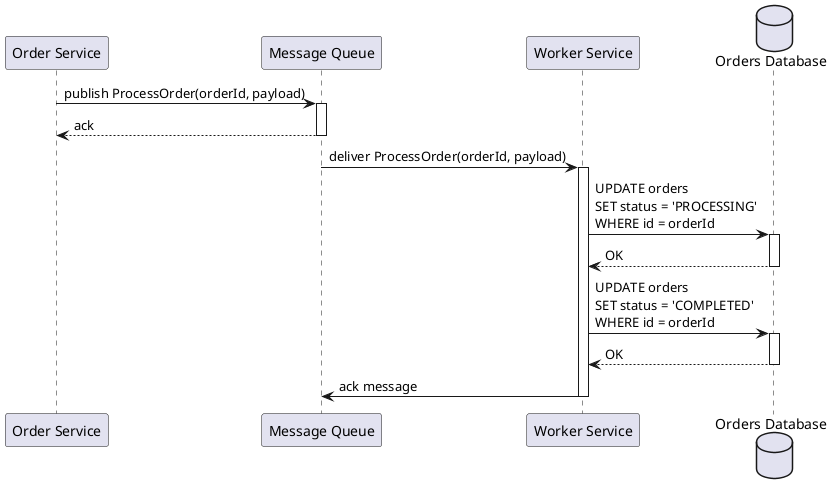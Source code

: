 @startuml
participant "Order Service" as OrderService
participant "Message Queue" as MQ
participant "Worker Service" as Worker
database "Orders Database" as DB

OrderService -> MQ : publish ProcessOrder(orderId, payload)
activate MQ
MQ --> OrderService : ack
deactivate MQ

MQ -> Worker : deliver ProcessOrder(orderId, payload)
activate Worker

Worker -> DB : UPDATE orders\nSET status = 'PROCESSING'\nWHERE id = orderId
activate DB
DB --> Worker : OK
deactivate DB

Worker -> DB : UPDATE orders\nSET status = 'COMPLETED'\nWHERE id = orderId
activate DB
DB --> Worker : OK
deactivate DB

Worker -> MQ : ack message
deactivate Worker
@enduml
